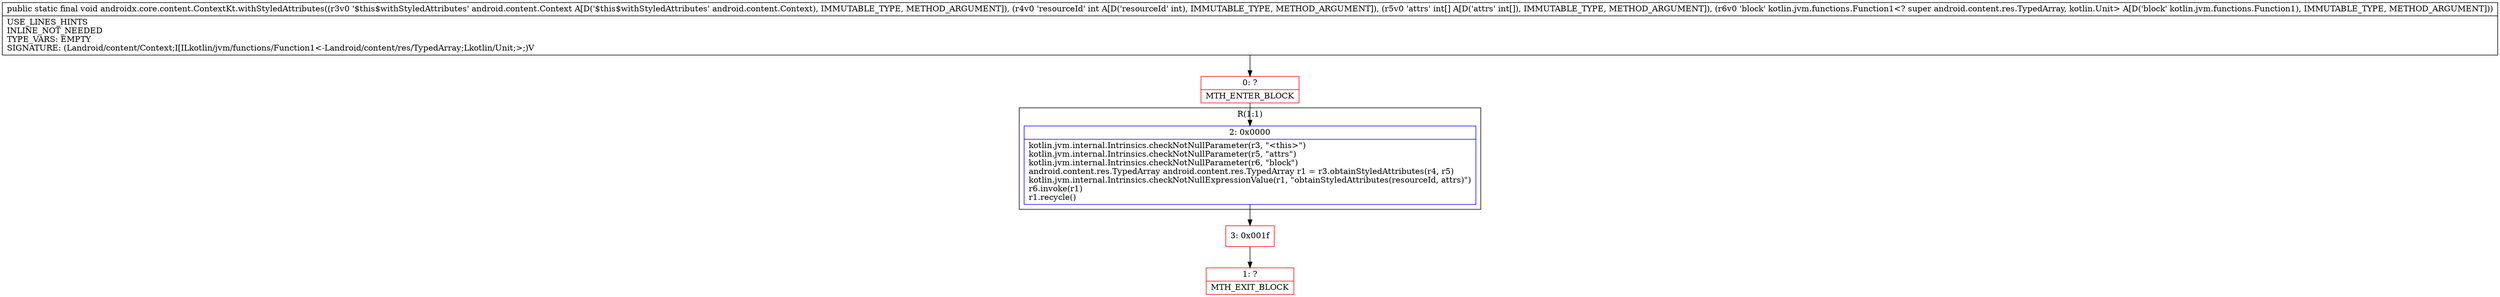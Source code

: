 digraph "CFG forandroidx.core.content.ContextKt.withStyledAttributes(Landroid\/content\/Context;I[ILkotlin\/jvm\/functions\/Function1;)V" {
subgraph cluster_Region_59555835 {
label = "R(1:1)";
node [shape=record,color=blue];
Node_2 [shape=record,label="{2\:\ 0x0000|kotlin.jvm.internal.Intrinsics.checkNotNullParameter(r3, \"\<this\>\")\lkotlin.jvm.internal.Intrinsics.checkNotNullParameter(r5, \"attrs\")\lkotlin.jvm.internal.Intrinsics.checkNotNullParameter(r6, \"block\")\landroid.content.res.TypedArray android.content.res.TypedArray r1 = r3.obtainStyledAttributes(r4, r5)\lkotlin.jvm.internal.Intrinsics.checkNotNullExpressionValue(r1, \"obtainStyledAttributes(resourceId, attrs)\")\lr6.invoke(r1)\lr1.recycle()\l}"];
}
Node_0 [shape=record,color=red,label="{0\:\ ?|MTH_ENTER_BLOCK\l}"];
Node_3 [shape=record,color=red,label="{3\:\ 0x001f}"];
Node_1 [shape=record,color=red,label="{1\:\ ?|MTH_EXIT_BLOCK\l}"];
MethodNode[shape=record,label="{public static final void androidx.core.content.ContextKt.withStyledAttributes((r3v0 '$this$withStyledAttributes' android.content.Context A[D('$this$withStyledAttributes' android.content.Context), IMMUTABLE_TYPE, METHOD_ARGUMENT]), (r4v0 'resourceId' int A[D('resourceId' int), IMMUTABLE_TYPE, METHOD_ARGUMENT]), (r5v0 'attrs' int[] A[D('attrs' int[]), IMMUTABLE_TYPE, METHOD_ARGUMENT]), (r6v0 'block' kotlin.jvm.functions.Function1\<? super android.content.res.TypedArray, kotlin.Unit\> A[D('block' kotlin.jvm.functions.Function1), IMMUTABLE_TYPE, METHOD_ARGUMENT]))  | USE_LINES_HINTS\lINLINE_NOT_NEEDED\lTYPE_VARS: EMPTY\lSIGNATURE: (Landroid\/content\/Context;I[ILkotlin\/jvm\/functions\/Function1\<\-Landroid\/content\/res\/TypedArray;Lkotlin\/Unit;\>;)V\l}"];
MethodNode -> Node_0;Node_2 -> Node_3;
Node_0 -> Node_2;
Node_3 -> Node_1;
}


